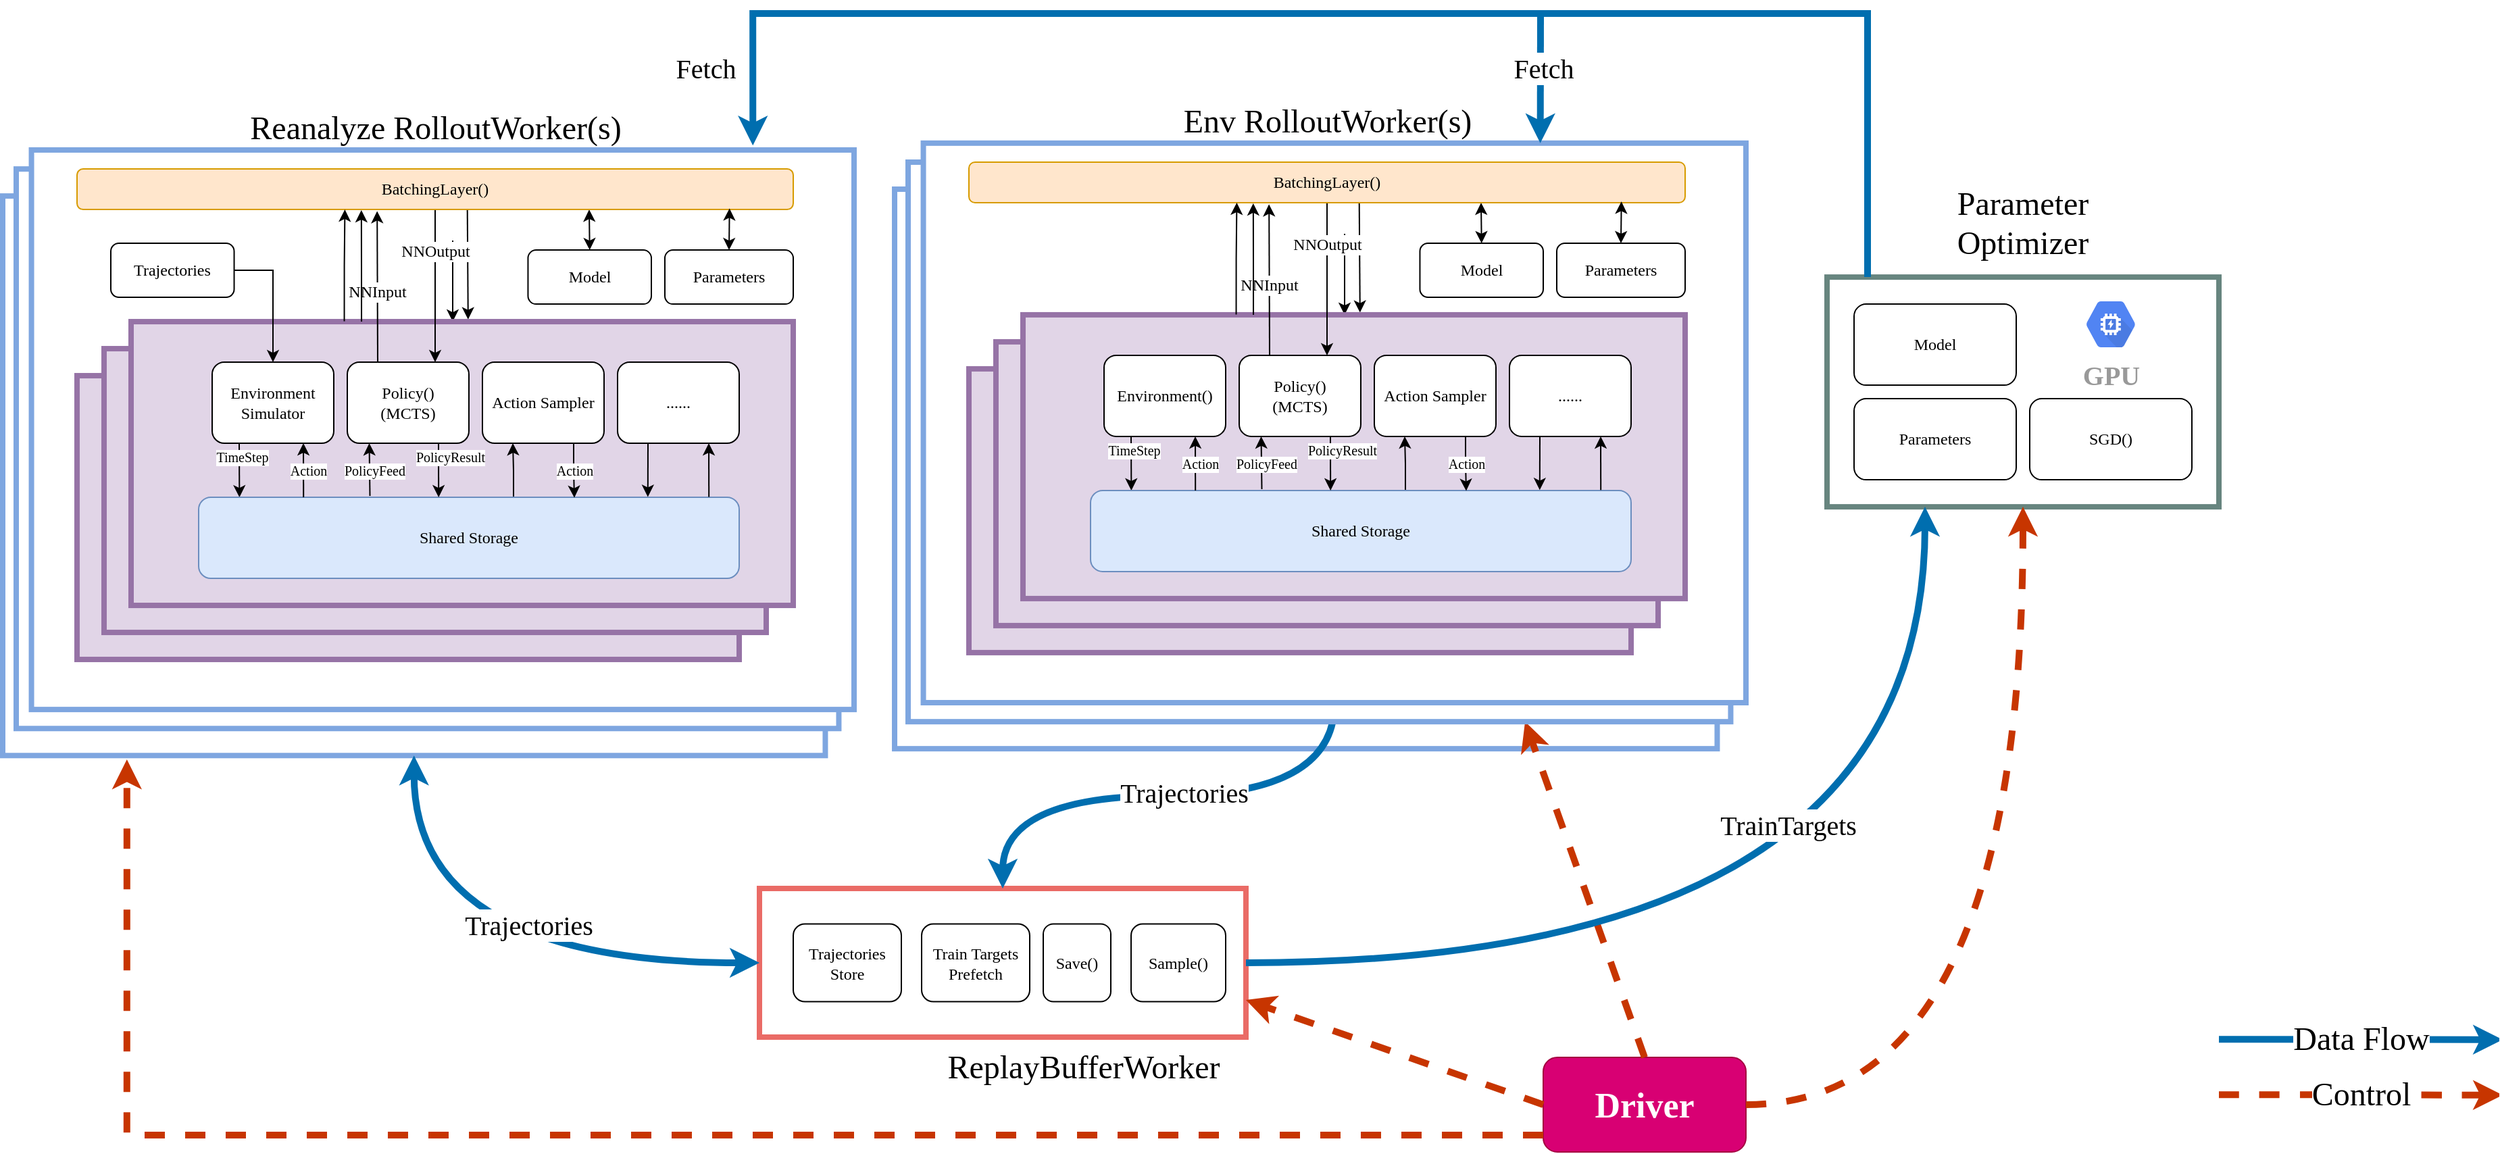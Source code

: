 <mxfile version="17.4.2" type="device"><diagram id="IMLlT7mCqmmycM2HA4Ij" name="Page-1"><mxGraphModel dx="2916" dy="1212" grid="1" gridSize="10" guides="1" tooltips="1" connect="1" arrows="1" fold="1" page="1" pageScale="1" pageWidth="850" pageHeight="1100" math="0" shadow="0"><root><mxCell id="0"/><mxCell id="1" parent="0"/><mxCell id="_v0Uva-Cif5ekn2BGyLQ-117" value="" style="rounded=0;whiteSpace=wrap;html=1;strokeWidth=4;strokeColor=#7EA6E0;fillColor=default;fontFamily=Montserrat;fontStyle=0;fontSource=https%3A%2F%2Ffonts.googleapis.com%2Fcss%3Ffamily%3DMontserrat;fontSize=12;" parent="1" vertex="1"><mxGeometry x="130" y="330" width="608.727" height="414.074" as="geometry"/></mxCell><mxCell id="_v0Uva-Cif5ekn2BGyLQ-65" value="" style="rounded=0;whiteSpace=wrap;html=1;fontFamily=Montserrat;fontSource=https%3A%2F%2Ffonts.googleapis.com%2Fcss%3Ffamily%3DMontserrat;fontSize=24;strokeColor=#67857F;strokeWidth=4;fillColor=default;gradientColor=none;" parent="1" vertex="1"><mxGeometry x="820" y="395.06" width="290" height="170" as="geometry"/></mxCell><mxCell id="--IZzUjLf1MoM76bz9Tw-45" value="" style="rounded=0;whiteSpace=wrap;html=1;strokeColor=#EA6B66;strokeWidth=4;fillColor=default;gradientColor=none;fontFamily=Montserrat;fontStyle=0;fontSource=https%3A%2F%2Ffonts.googleapis.com%2Fcss%3Ffamily%3DMontserrat;fontSize=12;" parent="1" vertex="1"><mxGeometry x="30" y="847.5" width="360" height="110" as="geometry"/></mxCell><mxCell id="--IZzUjLf1MoM76bz9Tw-14" value="" style="edgeStyle=orthogonalEdgeStyle;curved=1;rounded=0;orthogonalLoop=1;jettySize=auto;html=1;fontFamily=Montserrat;fontStyle=0;fontSource=https%3A%2F%2Ffonts.googleapis.com%2Fcss%3Ffamily%3DMontserrat;fontSize=12;strokeWidth=5;fillColor=#1ba1e2;strokeColor=#006EAF;" parent="1" source="--IZzUjLf1MoM76bz9Tw-1" target="--IZzUjLf1MoM76bz9Tw-45" edge="1"><mxGeometry relative="1" as="geometry"><mxPoint x="420" y="790.0" as="sourcePoint"/><mxPoint x="420" y="850" as="targetPoint"/><Array as="points"/></mxGeometry></mxCell><mxCell id="_v0Uva-Cif5ekn2BGyLQ-72" value="Trajectories" style="edgeLabel;html=1;align=center;verticalAlign=middle;resizable=0;points=[];fontSize=20;fontFamily=Montserrat;" parent="--IZzUjLf1MoM76bz9Tw-14" vertex="1" connectable="0"><mxGeometry x="-0.059" y="-3" relative="1" as="geometry"><mxPoint as="offset"/></mxGeometry></mxCell><mxCell id="--IZzUjLf1MoM76bz9Tw-16" value="Trajectories&lt;br&gt;Store" style="rounded=1;whiteSpace=wrap;html=1;fontFamily=Montserrat;fontStyle=0;fontSource=https%3A%2F%2Ffonts.googleapis.com%2Fcss%3Ffamily%3DMontserrat;fontSize=12;" parent="1" vertex="1"><mxGeometry x="55" y="873.75" width="80" height="57.5" as="geometry"/></mxCell><mxCell id="--IZzUjLf1MoM76bz9Tw-17" style="edgeStyle=orthogonalEdgeStyle;rounded=0;orthogonalLoop=1;jettySize=auto;html=1;exitX=0.5;exitY=1;exitDx=0;exitDy=0;fontFamily=Montserrat;fontStyle=0;fontSource=https%3A%2F%2Ffonts.googleapis.com%2Fcss%3Ffamily%3DMontserrat;fontSize=12;" parent="1" edge="1"><mxGeometry relative="1" as="geometry"><mxPoint x="265" y="802.5" as="sourcePoint"/><mxPoint x="265" y="802.5" as="targetPoint"/></mxGeometry></mxCell><mxCell id="--IZzUjLf1MoM76bz9Tw-18" value="Env RolloutWorker(s)" style="text;html=1;strokeColor=none;fillColor=none;align=center;verticalAlign=middle;whiteSpace=wrap;rounded=0;dashed=1;fontFamily=Montserrat;fontStyle=0;fontSource=https%3A%2F%2Ffonts.googleapis.com%2Fcss%3Ffamily%3DMontserrat;fontSize=24;" parent="1" vertex="1"><mxGeometry x="257.5" y="270" width="385" height="20" as="geometry"/></mxCell><mxCell id="--IZzUjLf1MoM76bz9Tw-52" value="ReplayBufferWorker" style="text;html=1;strokeColor=none;fillColor=none;align=center;verticalAlign=middle;whiteSpace=wrap;rounded=0;dashed=1;fontFamily=Montserrat;fontStyle=0;fontSource=https%3A%2F%2Ffonts.googleapis.com%2Fcss%3Ffamily%3DMontserrat;fontSize=24;" parent="1" vertex="1"><mxGeometry x="250" y="970" width="40" height="20" as="geometry"/></mxCell><mxCell id="_v0Uva-Cif5ekn2BGyLQ-47" value="&lt;font style=&quot;font-size: 26px&quot;&gt;Driver&lt;/font&gt;" style="rounded=1;whiteSpace=wrap;html=1;fontFamily=Montserrat;fontStyle=1;fontSource=https%3A%2F%2Ffonts.googleapis.com%2Fcss%3Ffamily%3DMontserrat;fontSize=20;fillColor=#d80073;strokeColor=#A50040;fontColor=#ffffff;" parent="1" vertex="1"><mxGeometry x="610" y="972.5" width="150" height="70" as="geometry"/></mxCell><mxCell id="_v0Uva-Cif5ekn2BGyLQ-49" value="Data Flow" style="edgeStyle=orthogonalEdgeStyle;curved=1;rounded=0;orthogonalLoop=1;jettySize=auto;html=1;fontFamily=Montserrat;fontStyle=0;fontSource=https%3A%2F%2Ffonts.googleapis.com%2Fcss%3Ffamily%3DMontserrat;fontSize=24;exitX=0.441;exitY=0.998;exitDx=0;exitDy=0;exitPerimeter=0;strokeWidth=5;fillColor=#1ba1e2;strokeColor=#006EAF;" parent="1" edge="1"><mxGeometry relative="1" as="geometry"><mxPoint x="1110.001" y="959.092" as="sourcePoint"/><mxPoint x="1320" y="959.42" as="targetPoint"/><Array as="points"><mxPoint x="1180" y="958.92"/><mxPoint x="1180" y="958.92"/></Array></mxGeometry></mxCell><mxCell id="_v0Uva-Cif5ekn2BGyLQ-50" value="Control" style="edgeStyle=orthogonalEdgeStyle;curved=1;rounded=0;orthogonalLoop=1;jettySize=auto;html=1;fontFamily=Montserrat;fontStyle=0;fontSource=https%3A%2F%2Ffonts.googleapis.com%2Fcss%3Ffamily%3DMontserrat;fontSize=24;exitX=0.441;exitY=0.998;exitDx=0;exitDy=0;exitPerimeter=0;strokeWidth=5;fillColor=#fa6800;strokeColor=#C73500;dashed=1;" parent="1" edge="1"><mxGeometry relative="1" as="geometry"><mxPoint x="1110.001" y="1000.092" as="sourcePoint"/><mxPoint x="1320" y="1000.42" as="targetPoint"/><Array as="points"><mxPoint x="1180" y="999.92"/><mxPoint x="1180" y="999.92"/></Array></mxGeometry></mxCell><mxCell id="_v0Uva-Cif5ekn2BGyLQ-52" value="" style="rounded=0;orthogonalLoop=1;jettySize=auto;html=1;fontFamily=Montserrat;fontStyle=0;fontSource=https%3A%2F%2Ffonts.googleapis.com%2Fcss%3Ffamily%3DMontserrat;fontSize=12;strokeWidth=5;fillColor=#fa6800;strokeColor=#C73500;dashed=1;entryX=0.75;entryY=1;entryDx=0;entryDy=0;exitX=0.5;exitY=0;exitDx=0;exitDy=0;" parent="1" source="_v0Uva-Cif5ekn2BGyLQ-47" target="--IZzUjLf1MoM76bz9Tw-20" edge="1"><mxGeometry relative="1" as="geometry"><mxPoint x="-170" y="520" as="sourcePoint"/><mxPoint x="50" y="400" as="targetPoint"/></mxGeometry></mxCell><mxCell id="_v0Uva-Cif5ekn2BGyLQ-53" value="" style="rounded=0;orthogonalLoop=1;jettySize=auto;html=1;fontFamily=Montserrat;fontStyle=0;fontSource=https%3A%2F%2Ffonts.googleapis.com%2Fcss%3Ffamily%3DMontserrat;fontSize=12;exitX=0;exitY=0.5;exitDx=0;exitDy=0;strokeWidth=5;fillColor=#fa6800;strokeColor=#C73500;dashed=1;entryX=1;entryY=0.75;entryDx=0;entryDy=0;" parent="1" source="_v0Uva-Cif5ekn2BGyLQ-47" target="--IZzUjLf1MoM76bz9Tw-45" edge="1"><mxGeometry relative="1" as="geometry"><mxPoint x="-59.999" y="740.172" as="sourcePoint"/><mxPoint x="-50" y="820" as="targetPoint"/></mxGeometry></mxCell><mxCell id="_v0Uva-Cif5ekn2BGyLQ-56" value="" style="edgeStyle=orthogonalEdgeStyle;curved=1;rounded=0;orthogonalLoop=1;jettySize=auto;html=1;fontFamily=Montserrat;fontStyle=0;fontSource=https%3A%2F%2Ffonts.googleapis.com%2Fcss%3Ffamily%3DMontserrat;fontSize=12;exitX=1;exitY=0.5;exitDx=0;exitDy=0;strokeWidth=5;fillColor=#1ba1e2;strokeColor=#006EAF;entryX=0.25;entryY=1;entryDx=0;entryDy=0;" parent="1" source="--IZzUjLf1MoM76bz9Tw-45" target="_v0Uva-Cif5ekn2BGyLQ-65" edge="1"><mxGeometry relative="1" as="geometry"><mxPoint x="280.583" y="721.656" as="sourcePoint"/><mxPoint x="280" y="857.5" as="targetPoint"/></mxGeometry></mxCell><mxCell id="_v0Uva-Cif5ekn2BGyLQ-73" value="TrainTargets" style="edgeLabel;html=1;align=center;verticalAlign=middle;resizable=0;points=[];fontSize=20;fontFamily=Montserrat;" parent="_v0Uva-Cif5ekn2BGyLQ-56" vertex="1" connectable="0"><mxGeometry x="0.414" y="44" relative="1" as="geometry"><mxPoint x="-58" y="-11" as="offset"/></mxGeometry></mxCell><mxCell id="_v0Uva-Cif5ekn2BGyLQ-61" value="SGD()" style="rounded=1;whiteSpace=wrap;html=1;fontFamily=Montserrat;fontStyle=0;fontSource=https%3A%2F%2Ffonts.googleapis.com%2Fcss%3Ffamily%3DMontserrat;fontSize=12;" parent="1" vertex="1"><mxGeometry x="970" y="485.06" width="120" height="60" as="geometry"/></mxCell><mxCell id="_v0Uva-Cif5ekn2BGyLQ-64" style="edgeStyle=none;rounded=0;orthogonalLoop=1;jettySize=auto;html=1;exitX=1;exitY=0.5;exitDx=0;exitDy=0;dashed=1;labelBackgroundColor=none;fontFamily=Montserrat;fontSource=https%3A%2F%2Ffonts.googleapis.com%2Fcss%3Ffamily%3DMontserrat;fontSize=20;strokeWidth=5;" parent="1" edge="1"><mxGeometry relative="1" as="geometry"><mxPoint x="930" y="390.06" as="sourcePoint"/><mxPoint x="930" y="390.06" as="targetPoint"/></mxGeometry></mxCell><mxCell id="_v0Uva-Cif5ekn2BGyLQ-66" value="Parameter Optimizer" style="text;html=1;strokeColor=none;fillColor=none;align=center;verticalAlign=middle;whiteSpace=wrap;rounded=0;dashed=1;fontFamily=Montserrat;fontStyle=0;fontSource=https%3A%2F%2Ffonts.googleapis.com%2Fcss%3Ffamily%3DMontserrat;fontSize=24;" parent="1" vertex="1"><mxGeometry x="945" y="345.06" width="40" height="20" as="geometry"/></mxCell><mxCell id="_v0Uva-Cif5ekn2BGyLQ-67" value="Parameters" style="rounded=1;whiteSpace=wrap;html=1;fontFamily=Montserrat;fontStyle=0;fontSource=https%3A%2F%2Ffonts.googleapis.com%2Fcss%3Ffamily%3DMontserrat;fontSize=12;" parent="1" vertex="1"><mxGeometry x="840" y="485.06" width="120" height="60" as="geometry"/></mxCell><mxCell id="_v0Uva-Cif5ekn2BGyLQ-68" value="Model" style="rounded=1;whiteSpace=wrap;html=1;fontFamily=Montserrat;fontStyle=0;fontSource=https%3A%2F%2Ffonts.googleapis.com%2Fcss%3Ffamily%3DMontserrat;fontSize=12;" parent="1" vertex="1"><mxGeometry x="840" y="415.06" width="120" height="60" as="geometry"/></mxCell><mxCell id="_v0Uva-Cif5ekn2BGyLQ-71" value="" style="rounded=0;orthogonalLoop=1;jettySize=auto;html=1;fontFamily=Montserrat;fontStyle=0;fontSource=https%3A%2F%2Ffonts.googleapis.com%2Fcss%3Ffamily%3DMontserrat;fontSize=12;exitX=1;exitY=0.5;exitDx=0;exitDy=0;strokeWidth=5;fillColor=#fa6800;strokeColor=#C73500;dashed=1;entryX=0.5;entryY=1;entryDx=0;entryDy=0;edgeStyle=orthogonalEdgeStyle;curved=1;" parent="1" source="_v0Uva-Cif5ekn2BGyLQ-47" target="_v0Uva-Cif5ekn2BGyLQ-65" edge="1"><mxGeometry relative="1" as="geometry"><mxPoint x="1010.001" y="1021.172" as="sourcePoint"/><mxPoint x="1170" y="1021" as="targetPoint"/></mxGeometry></mxCell><mxCell id="_v0Uva-Cif5ekn2BGyLQ-76" value="&lt;font style=&quot;font-size: 20px&quot;&gt;GPU&lt;/font&gt;" style="sketch=0;html=1;fillColor=#5184F3;strokeColor=none;verticalAlign=top;labelPosition=center;verticalLabelPosition=bottom;align=center;spacingTop=-6;fontSize=11;fontStyle=1;fontColor=#999999;shape=mxgraph.gcp2.hexIcon;prIcon=gpu;fontFamily=Montserrat;fontSource=https%3A%2F%2Ffonts.googleapis.com%2Fcss%3Ffamily%3DMontserrat;" parent="1" vertex="1"><mxGeometry x="1002.5" y="405.06" width="55" height="50" as="geometry"/></mxCell><mxCell id="_v0Uva-Cif5ekn2BGyLQ-80" value="Save()" style="rounded=1;whiteSpace=wrap;html=1;fontFamily=Montserrat;fontStyle=0;fontSource=https%3A%2F%2Ffonts.googleapis.com%2Fcss%3Ffamily%3DMontserrat;fontSize=12;" parent="1" vertex="1"><mxGeometry x="240" y="873.75" width="50" height="57.5" as="geometry"/></mxCell><mxCell id="_v0Uva-Cif5ekn2BGyLQ-81" value="Sample()" style="rounded=1;whiteSpace=wrap;html=1;fontFamily=Montserrat;fontStyle=0;fontSource=https%3A%2F%2Ffonts.googleapis.com%2Fcss%3Ffamily%3DMontserrat;fontSize=12;" parent="1" vertex="1"><mxGeometry x="305" y="873.75" width="70" height="57.5" as="geometry"/></mxCell><mxCell id="--IZzUjLf1MoM76bz9Tw-20" value="" style="rounded=0;whiteSpace=wrap;html=1;strokeWidth=4;strokeColor=#7EA6E0;fillColor=default;fontFamily=Montserrat;fontStyle=0;fontSource=https%3A%2F%2Ffonts.googleapis.com%2Fcss%3Ffamily%3DMontserrat;fontSize=12;" parent="1" vertex="1"><mxGeometry x="140" y="310" width="608.727" height="414.074" as="geometry"/></mxCell><mxCell id="--IZzUjLf1MoM76bz9Tw-1" value="" style="rounded=0;whiteSpace=wrap;html=1;strokeWidth=4;strokeColor=#7EA6E0;fillColor=default;fontFamily=Montserrat;fontStyle=0;fontSource=https%3A%2F%2Ffonts.googleapis.com%2Fcss%3Ffamily%3DMontserrat;fontSize=12;" parent="1" vertex="1"><mxGeometry x="151.273" y="295.926" width="608.727" height="414.074" as="geometry"/></mxCell><mxCell id="_v0Uva-Cif5ekn2BGyLQ-39" style="rounded=0;orthogonalLoop=1;jettySize=auto;html=1;exitX=0.545;exitY=1.016;exitDx=0;exitDy=0;fontFamily=Montserrat;fontStyle=0;fontSource=https%3A%2F%2Ffonts.googleapis.com%2Fcss%3Ffamily%3DMontserrat;fontSize=12;exitPerimeter=0;entryX=0.509;entryY=-0.008;entryDx=0;entryDy=0;entryPerimeter=0;" parent="1" source="_v0Uva-Cif5ekn2BGyLQ-21" target="_v0Uva-Cif5ekn2BGyLQ-22" edge="1"><mxGeometry x="325" y="612.96" as="geometry"><mxPoint x="470" y="472.96" as="targetPoint"/><mxPoint x="470" y="382.96" as="sourcePoint"/></mxGeometry></mxCell><mxCell id="_v0Uva-Cif5ekn2BGyLQ-37" style="rounded=0;orthogonalLoop=1;jettySize=auto;html=1;fontFamily=Montserrat;fontStyle=0;fontSource=https%3A%2F%2Ffonts.googleapis.com%2Fcss%3Ffamily%3DMontserrat;fontSize=12;" parent="1" edge="1"><mxGeometry x="325" y="612.96" as="geometry"><mxPoint x="463" y="422.96" as="targetPoint"/><mxPoint x="463" y="362.96" as="sourcePoint"/></mxGeometry></mxCell><mxCell id="_v0Uva-Cif5ekn2BGyLQ-26" value="" style="rounded=0;whiteSpace=wrap;html=1;fontFamily=Montserrat;fontSource=https%3A%2F%2Ffonts.googleapis.com%2Fcss%3Ffamily%3DMontserrat;fontSize=24;strokeColor=#9673a6;strokeWidth=4;fillColor=#e1d5e7;" parent="1" vertex="1"><mxGeometry x="185" y="462.96" width="490" height="210" as="geometry"/></mxCell><mxCell id="_v0Uva-Cif5ekn2BGyLQ-27" value="" style="rounded=0;whiteSpace=wrap;html=1;fontFamily=Montserrat;fontSource=https%3A%2F%2Ffonts.googleapis.com%2Fcss%3Ffamily%3DMontserrat;fontSize=24;strokeColor=#9673a6;strokeWidth=4;fillColor=#e1d5e7;" parent="1" vertex="1"><mxGeometry x="205" y="442.96" width="490" height="210" as="geometry"/></mxCell><mxCell id="_v0Uva-Cif5ekn2BGyLQ-22" value="" style="rounded=0;whiteSpace=wrap;html=1;fontFamily=Montserrat;fontSource=https%3A%2F%2Ffonts.googleapis.com%2Fcss%3Ffamily%3DMontserrat;fontSize=24;strokeColor=#9673a6;strokeWidth=4;fillColor=#e1d5e7;" parent="1" vertex="1"><mxGeometry x="225" y="422.96" width="490" height="210" as="geometry"/></mxCell><mxCell id="--IZzUjLf1MoM76bz9Tw-2" style="edgeStyle=orthogonalEdgeStyle;rounded=0;orthogonalLoop=1;jettySize=auto;html=1;entryX=0.138;entryY=0;entryDx=0;entryDy=0;exitX=0.5;exitY=1;exitDx=0;exitDy=0;curved=1;fontFamily=Montserrat;fontStyle=0;fontSource=https%3A%2F%2Ffonts.googleapis.com%2Fcss%3Ffamily%3DMontserrat;fontSize=12;entryPerimeter=0;" parent="1" edge="1"><mxGeometry x="325" y="612.96" as="geometry"><mxPoint x="305" y="512.96" as="sourcePoint"/><mxPoint x="305.2" y="552.96" as="targetPoint"/><Array as="points"><mxPoint x="305" y="522.96"/><mxPoint x="305" y="522.96"/></Array></mxGeometry></mxCell><mxCell id="--IZzUjLf1MoM76bz9Tw-3" value="TimeStep" style="edgeLabel;html=1;align=center;verticalAlign=middle;resizable=0;points=[];fontFamily=Montserrat;fontStyle=0;fontSource=https%3A%2F%2Ffonts.googleapis.com%2Fcss%3Ffamily%3DMontserrat;fontSize=10;" parent="--IZzUjLf1MoM76bz9Tw-2" vertex="1" connectable="0"><mxGeometry x="0.047" y="2" relative="1" as="geometry"><mxPoint y="-11" as="offset"/></mxGeometry></mxCell><mxCell id="--IZzUjLf1MoM76bz9Tw-7" style="edgeStyle=orthogonalEdgeStyle;curved=1;rounded=0;orthogonalLoop=1;jettySize=auto;html=1;entryX=0.25;entryY=1;entryDx=0;entryDy=0;fontFamily=Montserrat;fontStyle=0;fontSource=https%3A%2F%2Ffonts.googleapis.com%2Fcss%3Ffamily%3DMontserrat;fontSize=12;" parent="1" edge="1"><mxGeometry x="325" y="612.96" as="geometry"><mxPoint x="401.75" y="551.96" as="sourcePoint"/><mxPoint x="401.25" y="512.96" as="targetPoint"/><Array as="points"/></mxGeometry></mxCell><mxCell id="--IZzUjLf1MoM76bz9Tw-8" value="PolicyFeed" style="edgeLabel;html=1;align=center;verticalAlign=middle;resizable=0;points=[];fontFamily=Montserrat;fontStyle=0;fontSource=https%3A%2F%2Ffonts.googleapis.com%2Fcss%3Ffamily%3DMontserrat;fontSize=10;" parent="--IZzUjLf1MoM76bz9Tw-7" vertex="1" connectable="0"><mxGeometry x="-0.035" y="1" relative="1" as="geometry"><mxPoint x="4" as="offset"/></mxGeometry></mxCell><mxCell id="_v0Uva-Cif5ekn2BGyLQ-3" value="Environment()" style="rounded=1;whiteSpace=wrap;html=1;fontFamily=Montserrat;fontStyle=0;fontSource=https%3A%2F%2Ffonts.googleapis.com%2Fcss%3Ffamily%3DMontserrat;fontSize=12;" parent="1" vertex="1"><mxGeometry x="285" y="452.96" width="90" height="60" as="geometry"/></mxCell><mxCell id="_v0Uva-Cif5ekn2BGyLQ-4" value="Policy()&lt;br&gt;(MCTS)" style="rounded=1;whiteSpace=wrap;html=1;fontFamily=Montserrat;fontStyle=0;fontSource=https%3A%2F%2Ffonts.googleapis.com%2Fcss%3Ffamily%3DMontserrat;fontSize=12;" parent="1" vertex="1"><mxGeometry x="385" y="452.96" width="90" height="60" as="geometry"/></mxCell><mxCell id="_v0Uva-Cif5ekn2BGyLQ-6" value="Action Sampler" style="rounded=1;whiteSpace=wrap;html=1;fontFamily=Montserrat;fontStyle=0;fontSource=https%3A%2F%2Ffonts.googleapis.com%2Fcss%3Ffamily%3DMontserrat;fontSize=12;" parent="1" vertex="1"><mxGeometry x="485" y="452.96" width="90" height="60" as="geometry"/></mxCell><mxCell id="_v0Uva-Cif5ekn2BGyLQ-10" style="edgeStyle=orthogonalEdgeStyle;rounded=0;orthogonalLoop=1;jettySize=auto;html=1;exitX=0.5;exitY=0;exitDx=0;exitDy=0;entryX=0.25;entryY=1;entryDx=0;entryDy=0;fontSize=10;" parent="1" source="_v0Uva-Cif5ekn2BGyLQ-7" target="_v0Uva-Cif5ekn2BGyLQ-6" edge="1"><mxGeometry x="325" y="612.96" as="geometry"><Array as="points"><mxPoint x="508" y="552.96"/><mxPoint x="508" y="532.96"/></Array></mxGeometry></mxCell><mxCell id="_v0Uva-Cif5ekn2BGyLQ-7" value="Shared Storage" style="rounded=1;whiteSpace=wrap;html=1;fontFamily=Montserrat;fontStyle=0;fontSource=https%3A%2F%2Ffonts.googleapis.com%2Fcss%3Ffamily%3DMontserrat;fontSize=12;fillColor=#dae8fc;strokeColor=#6c8ebf;" parent="1" vertex="1"><mxGeometry x="275" y="552.96" width="400" height="60" as="geometry"/></mxCell><mxCell id="--IZzUjLf1MoM76bz9Tw-5" style="edgeStyle=orthogonalEdgeStyle;curved=1;rounded=0;orthogonalLoop=1;jettySize=auto;html=1;exitX=0.194;exitY=0;exitDx=0;exitDy=0;entryX=0.75;entryY=1;entryDx=0;entryDy=0;fontFamily=Montserrat;fontStyle=0;fontSource=https%3A%2F%2Ffonts.googleapis.com%2Fcss%3Ffamily%3DMontserrat;fontSize=12;exitPerimeter=0;" parent="1" source="_v0Uva-Cif5ekn2BGyLQ-7" target="_v0Uva-Cif5ekn2BGyLQ-3" edge="1"><mxGeometry x="325" y="612.96" as="geometry"><mxPoint x="155" y="582.67" as="sourcePoint"/><mxPoint x="275" y="582.67" as="targetPoint"/></mxGeometry></mxCell><mxCell id="--IZzUjLf1MoM76bz9Tw-6" value="Action" style="edgeLabel;html=1;align=center;verticalAlign=middle;resizable=0;points=[];fontFamily=Montserrat;fontStyle=0;fontSource=https%3A%2F%2Ffonts.googleapis.com%2Fcss%3Ffamily%3DMontserrat;fontSize=10;" parent="--IZzUjLf1MoM76bz9Tw-5" vertex="1" connectable="0"><mxGeometry y="-1" relative="1" as="geometry"><mxPoint x="2" as="offset"/></mxGeometry></mxCell><mxCell id="--IZzUjLf1MoM76bz9Tw-11" style="edgeStyle=orthogonalEdgeStyle;curved=1;rounded=0;orthogonalLoop=1;jettySize=auto;html=1;exitX=0.75;exitY=1;exitDx=0;exitDy=0;entryX=0.444;entryY=0;entryDx=0;entryDy=0;fontFamily=Montserrat;fontStyle=0;fontSource=https%3A%2F%2Ffonts.googleapis.com%2Fcss%3Ffamily%3DMontserrat;fontSize=12;entryPerimeter=0;" parent="1" source="_v0Uva-Cif5ekn2BGyLQ-4" target="_v0Uva-Cif5ekn2BGyLQ-7" edge="1"><mxGeometry x="325" y="612.96" as="geometry"><mxPoint x="475" y="892.96" as="sourcePoint"/><mxPoint x="365" y="892.96" as="targetPoint"/></mxGeometry></mxCell><mxCell id="--IZzUjLf1MoM76bz9Tw-12" value="PolicyResult" style="edgeLabel;html=1;align=center;verticalAlign=middle;resizable=0;points=[];fontFamily=Montserrat;fontStyle=0;fontSource=https%3A%2F%2Ffonts.googleapis.com%2Fcss%3Ffamily%3DMontserrat;fontSize=10;" parent="--IZzUjLf1MoM76bz9Tw-11" vertex="1" connectable="0"><mxGeometry x="0.055" y="-1" relative="1" as="geometry"><mxPoint x="9" y="-11" as="offset"/></mxGeometry></mxCell><mxCell id="_v0Uva-Cif5ekn2BGyLQ-12" value="Action" style="edgeStyle=orthogonalEdgeStyle;rounded=0;orthogonalLoop=1;jettySize=auto;html=1;exitX=0.75;exitY=1;exitDx=0;exitDy=0;entryX=0.695;entryY=0.005;entryDx=0;entryDy=0;entryPerimeter=0;fontFamily=Montserrat;fontSource=https%3A%2F%2Ffonts.googleapis.com%2Fcss%3Ffamily%3DMontserrat;fontSize=10;" parent="1" source="_v0Uva-Cif5ekn2BGyLQ-6" target="_v0Uva-Cif5ekn2BGyLQ-7" edge="1"><mxGeometry x="325" y="612.96" as="geometry"/></mxCell><mxCell id="_v0Uva-Cif5ekn2BGyLQ-24" style="edgeStyle=orthogonalEdgeStyle;rounded=0;orthogonalLoop=1;jettySize=auto;html=1;exitX=0.25;exitY=1;exitDx=0;exitDy=0;entryX=0.831;entryY=-0.005;entryDx=0;entryDy=0;entryPerimeter=0;labelBackgroundColor=none;fontFamily=Montserrat;fontSource=https%3A%2F%2Ffonts.googleapis.com%2Fcss%3Ffamily%3DMontserrat;fontSize=10;" parent="1" source="_v0Uva-Cif5ekn2BGyLQ-9" target="_v0Uva-Cif5ekn2BGyLQ-7" edge="1"><mxGeometry x="325" y="612.96" as="geometry"/></mxCell><mxCell id="_v0Uva-Cif5ekn2BGyLQ-25" style="edgeStyle=orthogonalEdgeStyle;rounded=0;orthogonalLoop=1;jettySize=auto;html=1;exitX=0.944;exitY=-0.005;exitDx=0;exitDy=0;entryX=0.75;entryY=1;entryDx=0;entryDy=0;labelBackgroundColor=none;fontFamily=Montserrat;fontSource=https%3A%2F%2Ffonts.googleapis.com%2Fcss%3Ffamily%3DMontserrat;fontSize=10;exitPerimeter=0;" parent="1" source="_v0Uva-Cif5ekn2BGyLQ-7" target="_v0Uva-Cif5ekn2BGyLQ-9" edge="1"><mxGeometry x="325" y="612.96" as="geometry"/></mxCell><mxCell id="_v0Uva-Cif5ekn2BGyLQ-9" value="......" style="rounded=1;whiteSpace=wrap;html=1;fontFamily=Montserrat;fontStyle=0;fontSource=https%3A%2F%2Ffonts.googleapis.com%2Fcss%3Ffamily%3DMontserrat;fontSize=12;" parent="1" vertex="1"><mxGeometry x="585" y="452.96" width="90" height="60" as="geometry"/></mxCell><mxCell id="_v0Uva-Cif5ekn2BGyLQ-17" value="" style="edgeStyle=orthogonalEdgeStyle;rounded=0;orthogonalLoop=1;jettySize=auto;html=1;exitX=0.25;exitY=0;exitDx=0;exitDy=0;entryX=0.419;entryY=1.039;entryDx=0;entryDy=0;curved=1;fontFamily=Montserrat;fontStyle=0;fontSource=https%3A%2F%2Ffonts.googleapis.com%2Fcss%3Ffamily%3DMontserrat;fontSize=12;entryPerimeter=0;" parent="1" source="_v0Uva-Cif5ekn2BGyLQ-4" target="_v0Uva-Cif5ekn2BGyLQ-21" edge="1"><mxGeometry x="325" y="612.96" as="geometry"><mxPoint x="437.5" y="342.96" as="sourcePoint"/></mxGeometry></mxCell><mxCell id="_v0Uva-Cif5ekn2BGyLQ-18" value="NNInput" style="edgeLabel;html=1;align=center;verticalAlign=middle;resizable=0;points=[];fontFamily=Montserrat;fontStyle=0;fontSource=https%3A%2F%2Ffonts.googleapis.com%2Fcss%3Ffamily%3DMontserrat;fontSize=12;" parent="_v0Uva-Cif5ekn2BGyLQ-17" vertex="1" connectable="0"><mxGeometry x="-0.008" y="1" relative="1" as="geometry"><mxPoint y="3" as="offset"/></mxGeometry></mxCell><mxCell id="_v0Uva-Cif5ekn2BGyLQ-19" style="rounded=0;orthogonalLoop=1;jettySize=auto;html=1;exitX=0.5;exitY=1;exitDx=0;exitDy=0;fontFamily=Montserrat;fontStyle=0;fontSource=https%3A%2F%2Ffonts.googleapis.com%2Fcss%3Ffamily%3DMontserrat;fontSize=12;" parent="1" source="_v0Uva-Cif5ekn2BGyLQ-21" edge="1"><mxGeometry x="325" y="612.96" as="geometry"><mxPoint x="450" y="452.96" as="targetPoint"/></mxGeometry></mxCell><mxCell id="_v0Uva-Cif5ekn2BGyLQ-20" value="NNOutput" style="edgeLabel;html=1;align=center;verticalAlign=middle;resizable=0;points=[];fontFamily=Montserrat;fontStyle=0;fontSource=https%3A%2F%2Ffonts.googleapis.com%2Fcss%3Ffamily%3DMontserrat;fontSize=12;labelBackgroundColor=default;" parent="_v0Uva-Cif5ekn2BGyLQ-19" vertex="1" connectable="0"><mxGeometry x="-0.059" y="-3" relative="1" as="geometry"><mxPoint x="3" y="-22" as="offset"/></mxGeometry></mxCell><mxCell id="_v0Uva-Cif5ekn2BGyLQ-34" style="rounded=0;orthogonalLoop=1;jettySize=auto;html=1;exitX=0.348;exitY=0;exitDx=0;exitDy=0;labelBackgroundColor=none;fontFamily=Montserrat;fontSource=https%3A%2F%2Ffonts.googleapis.com%2Fcss%3Ffamily%3DMontserrat;fontSize=10;edgeStyle=orthogonalEdgeStyle;entryX=0.397;entryY=1.016;entryDx=0;entryDy=0;entryPerimeter=0;exitPerimeter=0;" parent="1" source="_v0Uva-Cif5ekn2BGyLQ-22" target="_v0Uva-Cif5ekn2BGyLQ-21" edge="1"><mxGeometry x="325" y="612.96" as="geometry"><mxPoint x="225" y="382.96" as="targetPoint"/></mxGeometry></mxCell><mxCell id="SKSDeAY3HjnycMJD_4Zw-7" style="edgeStyle=orthogonalEdgeStyle;orthogonalLoop=1;jettySize=auto;html=1;entryX=0.5;entryY=0;entryDx=0;entryDy=0;startArrow=classic;startFill=1;curved=1;" parent="1" target="SKSDeAY3HjnycMJD_4Zw-4" edge="1"><mxGeometry relative="1" as="geometry"><mxPoint x="564" y="340" as="sourcePoint"/><Array as="points"><mxPoint x="564" y="340"/></Array></mxGeometry></mxCell><mxCell id="_v0Uva-Cif5ekn2BGyLQ-21" value="BatchingLayer()" style="rounded=1;whiteSpace=wrap;html=1;fontFamily=Montserrat;fontStyle=0;fontSource=https%3A%2F%2Ffonts.googleapis.com%2Fcss%3Ffamily%3DMontserrat;fontSize=12;fillColor=#ffe6cc;strokeColor=#d79b00;" parent="1" vertex="1"><mxGeometry x="185" y="310" width="530" height="30" as="geometry"/></mxCell><mxCell id="_v0Uva-Cif5ekn2BGyLQ-36" style="rounded=0;orthogonalLoop=1;jettySize=auto;html=1;exitX=0.322;exitY=-0.001;exitDx=0;exitDy=0;labelBackgroundColor=none;fontFamily=Montserrat;fontSource=https%3A%2F%2Ffonts.googleapis.com%2Fcss%3Ffamily%3DMontserrat;fontSize=10;edgeStyle=orthogonalEdgeStyle;exitPerimeter=0;entryX=0.374;entryY=1;entryDx=0;entryDy=0;entryPerimeter=0;" parent="1" source="_v0Uva-Cif5ekn2BGyLQ-22" target="_v0Uva-Cif5ekn2BGyLQ-21" edge="1"><mxGeometry x="325" y="612.96" as="geometry"><mxPoint x="405.52" y="432.96" as="sourcePoint"/><mxPoint x="383" y="362.96" as="targetPoint"/></mxGeometry></mxCell><mxCell id="SKSDeAY3HjnycMJD_4Zw-9" style="edgeStyle=orthogonalEdgeStyle;curved=1;orthogonalLoop=1;jettySize=auto;html=1;exitX=0.5;exitY=0;exitDx=0;exitDy=0;entryX=0.911;entryY=0.972;entryDx=0;entryDy=0;entryPerimeter=0;startArrow=classic;startFill=1;" parent="1" source="--IZzUjLf1MoM76bz9Tw-42" target="_v0Uva-Cif5ekn2BGyLQ-21" edge="1"><mxGeometry relative="1" as="geometry"/></mxCell><mxCell id="--IZzUjLf1MoM76bz9Tw-42" value="Parameters" style="rounded=1;whiteSpace=wrap;html=1;fontFamily=Montserrat;fontStyle=0;fontSource=https%3A%2F%2Ffonts.googleapis.com%2Fcss%3Ffamily%3DMontserrat;fontSize=12;" parent="1" vertex="1"><mxGeometry x="620" y="370" width="95" height="40" as="geometry"/></mxCell><mxCell id="SKSDeAY3HjnycMJD_4Zw-2" value="" style="rounded=0;orthogonalLoop=1;jettySize=auto;html=1;fontFamily=Montserrat;fontStyle=0;fontSource=https%3A%2F%2Ffonts.googleapis.com%2Fcss%3Ffamily%3DMontserrat;fontSize=12;strokeWidth=5;fillColor=#1ba1e2;strokeColor=#006EAF;entryX=0.75;entryY=0;entryDx=0;entryDy=0;" parent="1" target="--IZzUjLf1MoM76bz9Tw-1" edge="1"><mxGeometry relative="1" as="geometry"><mxPoint x="608" y="200" as="sourcePoint"/><mxPoint x="820" y="350" as="targetPoint"/></mxGeometry></mxCell><mxCell id="SKSDeAY3HjnycMJD_4Zw-3" value="Fetch" style="edgeLabel;html=1;align=center;verticalAlign=middle;resizable=0;points=[];fontSize=20;fontFamily=Montserrat;" parent="SKSDeAY3HjnycMJD_4Zw-2" vertex="1" connectable="0"><mxGeometry x="0.414" y="44" relative="1" as="geometry"><mxPoint x="-42" y="-28" as="offset"/></mxGeometry></mxCell><mxCell id="SKSDeAY3HjnycMJD_4Zw-4" value="Model" style="rounded=1;whiteSpace=wrap;html=1;fontFamily=Montserrat;fontStyle=0;fontSource=https%3A%2F%2Ffonts.googleapis.com%2Fcss%3Ffamily%3DMontserrat;fontSize=12;" parent="1" vertex="1"><mxGeometry x="518.73" y="370" width="91.27" height="40" as="geometry"/></mxCell><mxCell id="tMY6kiyJRugZkOUzqC1x-38" value="" style="rounded=0;whiteSpace=wrap;html=1;strokeWidth=4;strokeColor=#7EA6E0;fillColor=default;fontFamily=Montserrat;fontStyle=0;fontSource=https%3A%2F%2Ffonts.googleapis.com%2Fcss%3Ffamily%3DMontserrat;fontSize=12;" vertex="1" parent="1"><mxGeometry x="-530" y="335.06" width="608.727" height="414.074" as="geometry"/></mxCell><mxCell id="tMY6kiyJRugZkOUzqC1x-40" value="Reanalyze RolloutWorker(s)" style="text;html=1;strokeColor=none;fillColor=none;align=center;verticalAlign=middle;whiteSpace=wrap;rounded=0;dashed=1;fontFamily=Montserrat;fontStyle=0;fontSource=https%3A%2F%2Ffonts.googleapis.com%2Fcss%3Ffamily%3DMontserrat;fontSize=24;" vertex="1" parent="1"><mxGeometry x="-402.5" y="275.06" width="385" height="20" as="geometry"/></mxCell><mxCell id="tMY6kiyJRugZkOUzqC1x-41" value="" style="rounded=0;whiteSpace=wrap;html=1;strokeWidth=4;strokeColor=#7EA6E0;fillColor=default;fontFamily=Montserrat;fontStyle=0;fontSource=https%3A%2F%2Ffonts.googleapis.com%2Fcss%3Ffamily%3DMontserrat;fontSize=12;" vertex="1" parent="1"><mxGeometry x="-520" y="315.06" width="608.727" height="414.074" as="geometry"/></mxCell><mxCell id="tMY6kiyJRugZkOUzqC1x-42" value="" style="rounded=0;whiteSpace=wrap;html=1;strokeWidth=4;strokeColor=#7EA6E0;fillColor=default;fontFamily=Montserrat;fontStyle=0;fontSource=https%3A%2F%2Ffonts.googleapis.com%2Fcss%3Ffamily%3DMontserrat;fontSize=12;" vertex="1" parent="1"><mxGeometry x="-508.727" y="300.986" width="608.727" height="414.074" as="geometry"/></mxCell><mxCell id="tMY6kiyJRugZkOUzqC1x-43" style="rounded=0;orthogonalLoop=1;jettySize=auto;html=1;exitX=0.545;exitY=1.016;exitDx=0;exitDy=0;fontFamily=Montserrat;fontStyle=0;fontSource=https%3A%2F%2Ffonts.googleapis.com%2Fcss%3Ffamily%3DMontserrat;fontSize=12;exitPerimeter=0;entryX=0.509;entryY=-0.008;entryDx=0;entryDy=0;entryPerimeter=0;" edge="1" parent="1" source="tMY6kiyJRugZkOUzqC1x-71" target="tMY6kiyJRugZkOUzqC1x-47"><mxGeometry x="-335" y="618.02" as="geometry"><mxPoint x="-190" y="478.02" as="targetPoint"/><mxPoint x="-190" y="388.02" as="sourcePoint"/></mxGeometry></mxCell><mxCell id="tMY6kiyJRugZkOUzqC1x-44" style="rounded=0;orthogonalLoop=1;jettySize=auto;html=1;fontFamily=Montserrat;fontStyle=0;fontSource=https%3A%2F%2Ffonts.googleapis.com%2Fcss%3Ffamily%3DMontserrat;fontSize=12;" edge="1" parent="1"><mxGeometry x="-335" y="618.02" as="geometry"><mxPoint x="-197" y="428.02" as="targetPoint"/><mxPoint x="-197" y="368.02" as="sourcePoint"/></mxGeometry></mxCell><mxCell id="tMY6kiyJRugZkOUzqC1x-45" value="" style="rounded=0;whiteSpace=wrap;html=1;fontFamily=Montserrat;fontSource=https%3A%2F%2Ffonts.googleapis.com%2Fcss%3Ffamily%3DMontserrat;fontSize=24;strokeColor=#9673a6;strokeWidth=4;fillColor=#e1d5e7;" vertex="1" parent="1"><mxGeometry x="-475" y="468.02" width="490" height="210" as="geometry"/></mxCell><mxCell id="tMY6kiyJRugZkOUzqC1x-46" value="" style="rounded=0;whiteSpace=wrap;html=1;fontFamily=Montserrat;fontSource=https%3A%2F%2Ffonts.googleapis.com%2Fcss%3Ffamily%3DMontserrat;fontSize=24;strokeColor=#9673a6;strokeWidth=4;fillColor=#e1d5e7;" vertex="1" parent="1"><mxGeometry x="-455" y="448.02" width="490" height="210" as="geometry"/></mxCell><mxCell id="tMY6kiyJRugZkOUzqC1x-47" value="" style="rounded=0;whiteSpace=wrap;html=1;fontFamily=Montserrat;fontSource=https%3A%2F%2Ffonts.googleapis.com%2Fcss%3Ffamily%3DMontserrat;fontSize=24;strokeColor=#9673a6;strokeWidth=4;fillColor=#e1d5e7;" vertex="1" parent="1"><mxGeometry x="-435" y="428.02" width="490" height="210" as="geometry"/></mxCell><mxCell id="tMY6kiyJRugZkOUzqC1x-48" style="edgeStyle=orthogonalEdgeStyle;rounded=0;orthogonalLoop=1;jettySize=auto;html=1;entryX=0.138;entryY=0;entryDx=0;entryDy=0;exitX=0.5;exitY=1;exitDx=0;exitDy=0;curved=1;fontFamily=Montserrat;fontStyle=0;fontSource=https%3A%2F%2Ffonts.googleapis.com%2Fcss%3Ffamily%3DMontserrat;fontSize=12;entryPerimeter=0;" edge="1" parent="1"><mxGeometry x="-335" y="618.02" as="geometry"><mxPoint x="-355" y="518.02" as="sourcePoint"/><mxPoint x="-354.8" y="558.02" as="targetPoint"/><Array as="points"><mxPoint x="-355" y="528.02"/><mxPoint x="-355" y="528.02"/></Array></mxGeometry></mxCell><mxCell id="tMY6kiyJRugZkOUzqC1x-49" value="TimeStep" style="edgeLabel;html=1;align=center;verticalAlign=middle;resizable=0;points=[];fontFamily=Montserrat;fontStyle=0;fontSource=https%3A%2F%2Ffonts.googleapis.com%2Fcss%3Ffamily%3DMontserrat;fontSize=10;" vertex="1" connectable="0" parent="tMY6kiyJRugZkOUzqC1x-48"><mxGeometry x="0.047" y="2" relative="1" as="geometry"><mxPoint y="-11" as="offset"/></mxGeometry></mxCell><mxCell id="tMY6kiyJRugZkOUzqC1x-50" style="edgeStyle=orthogonalEdgeStyle;curved=1;rounded=0;orthogonalLoop=1;jettySize=auto;html=1;entryX=0.25;entryY=1;entryDx=0;entryDy=0;fontFamily=Montserrat;fontStyle=0;fontSource=https%3A%2F%2Ffonts.googleapis.com%2Fcss%3Ffamily%3DMontserrat;fontSize=12;" edge="1" parent="1"><mxGeometry x="-335" y="618.02" as="geometry"><mxPoint x="-258.25" y="557.02" as="sourcePoint"/><mxPoint x="-258.75" y="518.02" as="targetPoint"/><Array as="points"/></mxGeometry></mxCell><mxCell id="tMY6kiyJRugZkOUzqC1x-51" value="PolicyFeed" style="edgeLabel;html=1;align=center;verticalAlign=middle;resizable=0;points=[];fontFamily=Montserrat;fontStyle=0;fontSource=https%3A%2F%2Ffonts.googleapis.com%2Fcss%3Ffamily%3DMontserrat;fontSize=10;" vertex="1" connectable="0" parent="tMY6kiyJRugZkOUzqC1x-50"><mxGeometry x="-0.035" y="1" relative="1" as="geometry"><mxPoint x="4" as="offset"/></mxGeometry></mxCell><mxCell id="tMY6kiyJRugZkOUzqC1x-52" value="Environment&lt;br&gt;Simulator" style="rounded=1;whiteSpace=wrap;html=1;fontFamily=Montserrat;fontStyle=0;fontSource=https%3A%2F%2Ffonts.googleapis.com%2Fcss%3Ffamily%3DMontserrat;fontSize=12;" vertex="1" parent="1"><mxGeometry x="-375" y="458.02" width="90" height="60" as="geometry"/></mxCell><mxCell id="tMY6kiyJRugZkOUzqC1x-53" value="Policy()&lt;br&gt;(MCTS)" style="rounded=1;whiteSpace=wrap;html=1;fontFamily=Montserrat;fontStyle=0;fontSource=https%3A%2F%2Ffonts.googleapis.com%2Fcss%3Ffamily%3DMontserrat;fontSize=12;" vertex="1" parent="1"><mxGeometry x="-275" y="458.02" width="90" height="60" as="geometry"/></mxCell><mxCell id="tMY6kiyJRugZkOUzqC1x-54" value="Action Sampler" style="rounded=1;whiteSpace=wrap;html=1;fontFamily=Montserrat;fontStyle=0;fontSource=https%3A%2F%2Ffonts.googleapis.com%2Fcss%3Ffamily%3DMontserrat;fontSize=12;" vertex="1" parent="1"><mxGeometry x="-175" y="458.02" width="90" height="60" as="geometry"/></mxCell><mxCell id="tMY6kiyJRugZkOUzqC1x-55" style="edgeStyle=orthogonalEdgeStyle;rounded=0;orthogonalLoop=1;jettySize=auto;html=1;exitX=0.5;exitY=0;exitDx=0;exitDy=0;entryX=0.25;entryY=1;entryDx=0;entryDy=0;fontSize=10;" edge="1" parent="1" source="tMY6kiyJRugZkOUzqC1x-56" target="tMY6kiyJRugZkOUzqC1x-54"><mxGeometry x="-335" y="618.02" as="geometry"><Array as="points"><mxPoint x="-152" y="558.02"/><mxPoint x="-152" y="538.02"/></Array></mxGeometry></mxCell><mxCell id="tMY6kiyJRugZkOUzqC1x-56" value="Shared Storage" style="rounded=1;whiteSpace=wrap;html=1;fontFamily=Montserrat;fontStyle=0;fontSource=https%3A%2F%2Ffonts.googleapis.com%2Fcss%3Ffamily%3DMontserrat;fontSize=12;fillColor=#dae8fc;strokeColor=#6c8ebf;" vertex="1" parent="1"><mxGeometry x="-385" y="558.02" width="400" height="60" as="geometry"/></mxCell><mxCell id="tMY6kiyJRugZkOUzqC1x-57" style="edgeStyle=orthogonalEdgeStyle;curved=1;rounded=0;orthogonalLoop=1;jettySize=auto;html=1;exitX=0.194;exitY=0;exitDx=0;exitDy=0;entryX=0.75;entryY=1;entryDx=0;entryDy=0;fontFamily=Montserrat;fontStyle=0;fontSource=https%3A%2F%2Ffonts.googleapis.com%2Fcss%3Ffamily%3DMontserrat;fontSize=12;exitPerimeter=0;" edge="1" parent="1" source="tMY6kiyJRugZkOUzqC1x-56" target="tMY6kiyJRugZkOUzqC1x-52"><mxGeometry x="-335" y="618.02" as="geometry"><mxPoint x="-505" y="587.73" as="sourcePoint"/><mxPoint x="-385" y="587.73" as="targetPoint"/></mxGeometry></mxCell><mxCell id="tMY6kiyJRugZkOUzqC1x-58" value="Action" style="edgeLabel;html=1;align=center;verticalAlign=middle;resizable=0;points=[];fontFamily=Montserrat;fontStyle=0;fontSource=https%3A%2F%2Ffonts.googleapis.com%2Fcss%3Ffamily%3DMontserrat;fontSize=10;" vertex="1" connectable="0" parent="tMY6kiyJRugZkOUzqC1x-57"><mxGeometry y="-1" relative="1" as="geometry"><mxPoint x="2" as="offset"/></mxGeometry></mxCell><mxCell id="tMY6kiyJRugZkOUzqC1x-59" style="edgeStyle=orthogonalEdgeStyle;curved=1;rounded=0;orthogonalLoop=1;jettySize=auto;html=1;exitX=0.75;exitY=1;exitDx=0;exitDy=0;entryX=0.444;entryY=0;entryDx=0;entryDy=0;fontFamily=Montserrat;fontStyle=0;fontSource=https%3A%2F%2Ffonts.googleapis.com%2Fcss%3Ffamily%3DMontserrat;fontSize=12;entryPerimeter=0;" edge="1" parent="1" source="tMY6kiyJRugZkOUzqC1x-53" target="tMY6kiyJRugZkOUzqC1x-56"><mxGeometry x="-335" y="618.02" as="geometry"><mxPoint x="-185" y="898.02" as="sourcePoint"/><mxPoint x="-295" y="898.02" as="targetPoint"/></mxGeometry></mxCell><mxCell id="tMY6kiyJRugZkOUzqC1x-60" value="PolicyResult" style="edgeLabel;html=1;align=center;verticalAlign=middle;resizable=0;points=[];fontFamily=Montserrat;fontStyle=0;fontSource=https%3A%2F%2Ffonts.googleapis.com%2Fcss%3Ffamily%3DMontserrat;fontSize=10;" vertex="1" connectable="0" parent="tMY6kiyJRugZkOUzqC1x-59"><mxGeometry x="0.055" y="-1" relative="1" as="geometry"><mxPoint x="9" y="-11" as="offset"/></mxGeometry></mxCell><mxCell id="tMY6kiyJRugZkOUzqC1x-61" value="Action" style="edgeStyle=orthogonalEdgeStyle;rounded=0;orthogonalLoop=1;jettySize=auto;html=1;exitX=0.75;exitY=1;exitDx=0;exitDy=0;entryX=0.695;entryY=0.005;entryDx=0;entryDy=0;entryPerimeter=0;fontFamily=Montserrat;fontSource=https%3A%2F%2Ffonts.googleapis.com%2Fcss%3Ffamily%3DMontserrat;fontSize=10;" edge="1" parent="1" source="tMY6kiyJRugZkOUzqC1x-54" target="tMY6kiyJRugZkOUzqC1x-56"><mxGeometry x="-335" y="618.02" as="geometry"/></mxCell><mxCell id="tMY6kiyJRugZkOUzqC1x-62" style="edgeStyle=orthogonalEdgeStyle;rounded=0;orthogonalLoop=1;jettySize=auto;html=1;exitX=0.25;exitY=1;exitDx=0;exitDy=0;entryX=0.831;entryY=-0.005;entryDx=0;entryDy=0;entryPerimeter=0;labelBackgroundColor=none;fontFamily=Montserrat;fontSource=https%3A%2F%2Ffonts.googleapis.com%2Fcss%3Ffamily%3DMontserrat;fontSize=10;" edge="1" parent="1" source="tMY6kiyJRugZkOUzqC1x-64" target="tMY6kiyJRugZkOUzqC1x-56"><mxGeometry x="-335" y="618.02" as="geometry"/></mxCell><mxCell id="tMY6kiyJRugZkOUzqC1x-63" style="edgeStyle=orthogonalEdgeStyle;rounded=0;orthogonalLoop=1;jettySize=auto;html=1;exitX=0.944;exitY=-0.005;exitDx=0;exitDy=0;entryX=0.75;entryY=1;entryDx=0;entryDy=0;labelBackgroundColor=none;fontFamily=Montserrat;fontSource=https%3A%2F%2Ffonts.googleapis.com%2Fcss%3Ffamily%3DMontserrat;fontSize=10;exitPerimeter=0;" edge="1" parent="1" source="tMY6kiyJRugZkOUzqC1x-56" target="tMY6kiyJRugZkOUzqC1x-64"><mxGeometry x="-335" y="618.02" as="geometry"/></mxCell><mxCell id="tMY6kiyJRugZkOUzqC1x-64" value="......" style="rounded=1;whiteSpace=wrap;html=1;fontFamily=Montserrat;fontStyle=0;fontSource=https%3A%2F%2Ffonts.googleapis.com%2Fcss%3Ffamily%3DMontserrat;fontSize=12;" vertex="1" parent="1"><mxGeometry x="-75" y="458.02" width="90" height="60" as="geometry"/></mxCell><mxCell id="tMY6kiyJRugZkOUzqC1x-65" value="" style="edgeStyle=orthogonalEdgeStyle;rounded=0;orthogonalLoop=1;jettySize=auto;html=1;exitX=0.25;exitY=0;exitDx=0;exitDy=0;entryX=0.419;entryY=1.039;entryDx=0;entryDy=0;curved=1;fontFamily=Montserrat;fontStyle=0;fontSource=https%3A%2F%2Ffonts.googleapis.com%2Fcss%3Ffamily%3DMontserrat;fontSize=12;entryPerimeter=0;" edge="1" parent="1" source="tMY6kiyJRugZkOUzqC1x-53" target="tMY6kiyJRugZkOUzqC1x-71"><mxGeometry x="-335" y="618.02" as="geometry"><mxPoint x="-222.5" y="348.02" as="sourcePoint"/></mxGeometry></mxCell><mxCell id="tMY6kiyJRugZkOUzqC1x-66" value="NNInput" style="edgeLabel;html=1;align=center;verticalAlign=middle;resizable=0;points=[];fontFamily=Montserrat;fontStyle=0;fontSource=https%3A%2F%2Ffonts.googleapis.com%2Fcss%3Ffamily%3DMontserrat;fontSize=12;" vertex="1" connectable="0" parent="tMY6kiyJRugZkOUzqC1x-65"><mxGeometry x="-0.008" y="1" relative="1" as="geometry"><mxPoint y="3" as="offset"/></mxGeometry></mxCell><mxCell id="tMY6kiyJRugZkOUzqC1x-67" style="rounded=0;orthogonalLoop=1;jettySize=auto;html=1;exitX=0.5;exitY=1;exitDx=0;exitDy=0;fontFamily=Montserrat;fontStyle=0;fontSource=https%3A%2F%2Ffonts.googleapis.com%2Fcss%3Ffamily%3DMontserrat;fontSize=12;" edge="1" parent="1" source="tMY6kiyJRugZkOUzqC1x-71"><mxGeometry x="-335" y="618.02" as="geometry"><mxPoint x="-210" y="458.02" as="targetPoint"/></mxGeometry></mxCell><mxCell id="tMY6kiyJRugZkOUzqC1x-68" value="NNOutput" style="edgeLabel;html=1;align=center;verticalAlign=middle;resizable=0;points=[];fontFamily=Montserrat;fontStyle=0;fontSource=https%3A%2F%2Ffonts.googleapis.com%2Fcss%3Ffamily%3DMontserrat;fontSize=12;labelBackgroundColor=default;" vertex="1" connectable="0" parent="tMY6kiyJRugZkOUzqC1x-67"><mxGeometry x="-0.059" y="-3" relative="1" as="geometry"><mxPoint x="3" y="-22" as="offset"/></mxGeometry></mxCell><mxCell id="tMY6kiyJRugZkOUzqC1x-69" style="rounded=0;orthogonalLoop=1;jettySize=auto;html=1;exitX=0.348;exitY=0;exitDx=0;exitDy=0;labelBackgroundColor=none;fontFamily=Montserrat;fontSource=https%3A%2F%2Ffonts.googleapis.com%2Fcss%3Ffamily%3DMontserrat;fontSize=10;edgeStyle=orthogonalEdgeStyle;entryX=0.397;entryY=1.016;entryDx=0;entryDy=0;entryPerimeter=0;exitPerimeter=0;" edge="1" parent="1" source="tMY6kiyJRugZkOUzqC1x-47" target="tMY6kiyJRugZkOUzqC1x-71"><mxGeometry x="-335" y="618.02" as="geometry"><mxPoint x="-435" y="388.02" as="targetPoint"/></mxGeometry></mxCell><mxCell id="tMY6kiyJRugZkOUzqC1x-70" style="edgeStyle=orthogonalEdgeStyle;orthogonalLoop=1;jettySize=auto;html=1;entryX=0.5;entryY=0;entryDx=0;entryDy=0;startArrow=classic;startFill=1;curved=1;" edge="1" parent="1" target="tMY6kiyJRugZkOUzqC1x-75"><mxGeometry relative="1" as="geometry"><mxPoint x="-96" y="345.06" as="sourcePoint"/><Array as="points"><mxPoint x="-96" y="345.06"/></Array></mxGeometry></mxCell><mxCell id="tMY6kiyJRugZkOUzqC1x-71" value="BatchingLayer()" style="rounded=1;whiteSpace=wrap;html=1;fontFamily=Montserrat;fontStyle=0;fontSource=https%3A%2F%2Ffonts.googleapis.com%2Fcss%3Ffamily%3DMontserrat;fontSize=12;fillColor=#ffe6cc;strokeColor=#d79b00;" vertex="1" parent="1"><mxGeometry x="-475" y="315.06" width="530" height="30" as="geometry"/></mxCell><mxCell id="tMY6kiyJRugZkOUzqC1x-72" style="rounded=0;orthogonalLoop=1;jettySize=auto;html=1;exitX=0.322;exitY=-0.001;exitDx=0;exitDy=0;labelBackgroundColor=none;fontFamily=Montserrat;fontSource=https%3A%2F%2Ffonts.googleapis.com%2Fcss%3Ffamily%3DMontserrat;fontSize=10;edgeStyle=orthogonalEdgeStyle;exitPerimeter=0;entryX=0.374;entryY=1;entryDx=0;entryDy=0;entryPerimeter=0;" edge="1" parent="1" source="tMY6kiyJRugZkOUzqC1x-47" target="tMY6kiyJRugZkOUzqC1x-71"><mxGeometry x="-335" y="618.02" as="geometry"><mxPoint x="-254.48" y="438.02" as="sourcePoint"/><mxPoint x="-277" y="368.02" as="targetPoint"/></mxGeometry></mxCell><mxCell id="tMY6kiyJRugZkOUzqC1x-73" style="edgeStyle=orthogonalEdgeStyle;curved=1;orthogonalLoop=1;jettySize=auto;html=1;exitX=0.5;exitY=0;exitDx=0;exitDy=0;entryX=0.911;entryY=0.972;entryDx=0;entryDy=0;entryPerimeter=0;startArrow=classic;startFill=1;" edge="1" parent="1" source="tMY6kiyJRugZkOUzqC1x-74" target="tMY6kiyJRugZkOUzqC1x-71"><mxGeometry relative="1" as="geometry"/></mxCell><mxCell id="tMY6kiyJRugZkOUzqC1x-74" value="Parameters" style="rounded=1;whiteSpace=wrap;html=1;fontFamily=Montserrat;fontStyle=0;fontSource=https%3A%2F%2Ffonts.googleapis.com%2Fcss%3Ffamily%3DMontserrat;fontSize=12;" vertex="1" parent="1"><mxGeometry x="-40" y="375.06" width="95" height="40" as="geometry"/></mxCell><mxCell id="tMY6kiyJRugZkOUzqC1x-75" value="Model" style="rounded=1;whiteSpace=wrap;html=1;fontFamily=Montserrat;fontStyle=0;fontSource=https%3A%2F%2Ffonts.googleapis.com%2Fcss%3Ffamily%3DMontserrat;fontSize=12;" vertex="1" parent="1"><mxGeometry x="-141.27" y="375.06" width="91.27" height="40" as="geometry"/></mxCell><mxCell id="tMY6kiyJRugZkOUzqC1x-77" value="" style="edgeStyle=orthogonalEdgeStyle;curved=1;rounded=0;orthogonalLoop=1;jettySize=auto;html=1;fontFamily=Montserrat;fontStyle=0;fontSource=https%3A%2F%2Ffonts.googleapis.com%2Fcss%3Ffamily%3DMontserrat;fontSize=12;exitX=0;exitY=0.5;exitDx=0;exitDy=0;strokeWidth=5;fillColor=#1ba1e2;strokeColor=#006EAF;entryX=0.5;entryY=1;entryDx=0;entryDy=0;startArrow=classic;startFill=1;" edge="1" parent="1" source="--IZzUjLf1MoM76bz9Tw-45" target="tMY6kiyJRugZkOUzqC1x-38"><mxGeometry relative="1" as="geometry"><mxPoint x="280.583" y="721.656" as="sourcePoint"/><mxPoint x="275" y="857.5" as="targetPoint"/></mxGeometry></mxCell><mxCell id="tMY6kiyJRugZkOUzqC1x-78" value="Trajectories" style="edgeLabel;html=1;align=center;verticalAlign=middle;resizable=0;points=[];fontSize=20;fontFamily=Montserrat;" vertex="1" connectable="0" parent="tMY6kiyJRugZkOUzqC1x-77"><mxGeometry x="-0.059" y="-3" relative="1" as="geometry"><mxPoint x="21" y="-26" as="offset"/></mxGeometry></mxCell><mxCell id="tMY6kiyJRugZkOUzqC1x-82" style="edgeStyle=orthogonalEdgeStyle;rounded=0;orthogonalLoop=1;jettySize=auto;html=1;exitX=1;exitY=0.5;exitDx=0;exitDy=0;entryX=0.5;entryY=0;entryDx=0;entryDy=0;" edge="1" parent="1" source="tMY6kiyJRugZkOUzqC1x-79" target="tMY6kiyJRugZkOUzqC1x-52"><mxGeometry relative="1" as="geometry"/></mxCell><mxCell id="tMY6kiyJRugZkOUzqC1x-79" value="Trajectories" style="rounded=1;whiteSpace=wrap;html=1;fontFamily=Montserrat;fontStyle=0;fontSource=https%3A%2F%2Ffonts.googleapis.com%2Fcss%3Ffamily%3DMontserrat;fontSize=12;" vertex="1" parent="1"><mxGeometry x="-450" y="370" width="91.27" height="40" as="geometry"/></mxCell><mxCell id="tMY6kiyJRugZkOUzqC1x-84" value="" style="rounded=0;orthogonalLoop=1;jettySize=auto;html=1;fontFamily=Montserrat;fontStyle=0;fontSource=https%3A%2F%2Ffonts.googleapis.com%2Fcss%3Ffamily%3DMontserrat;fontSize=12;strokeWidth=5;fillColor=#1ba1e2;strokeColor=#006EAF;entryX=0.877;entryY=-0.008;entryDx=0;entryDy=0;entryPerimeter=0;edgeStyle=orthogonalEdgeStyle;elbow=vertical;" edge="1" parent="1" target="tMY6kiyJRugZkOUzqC1x-42"><mxGeometry relative="1" as="geometry"><mxPoint x="850" y="390" as="sourcePoint"/><mxPoint x="769.391" y="385.842" as="targetPoint"/><Array as="points"><mxPoint x="850" y="395"/><mxPoint x="850" y="200"/><mxPoint x="25" y="200"/></Array></mxGeometry></mxCell><mxCell id="tMY6kiyJRugZkOUzqC1x-85" value="Fetch" style="edgeLabel;html=1;align=center;verticalAlign=middle;resizable=0;points=[];fontSize=20;fontFamily=Montserrat;" vertex="1" connectable="0" parent="tMY6kiyJRugZkOUzqC1x-84"><mxGeometry x="0.414" y="44" relative="1" as="geometry"><mxPoint x="-267" y="-4" as="offset"/></mxGeometry></mxCell><mxCell id="tMY6kiyJRugZkOUzqC1x-87" value="Train Targets&lt;br&gt;Prefetch" style="rounded=1;whiteSpace=wrap;html=1;fontFamily=Montserrat;fontStyle=0;fontSource=https%3A%2F%2Ffonts.googleapis.com%2Fcss%3Ffamily%3DMontserrat;fontSize=12;" vertex="1" parent="1"><mxGeometry x="150" y="873.75" width="80" height="57.5" as="geometry"/></mxCell><mxCell id="tMY6kiyJRugZkOUzqC1x-88" value="" style="rounded=0;orthogonalLoop=1;jettySize=auto;html=1;fontFamily=Montserrat;fontStyle=0;fontSource=https%3A%2F%2Ffonts.googleapis.com%2Fcss%3Ffamily%3DMontserrat;fontSize=12;strokeWidth=5;fillColor=#fa6800;strokeColor=#C73500;dashed=1;entryX=0.151;entryY=1.007;entryDx=0;entryDy=0;entryPerimeter=0;edgeStyle=orthogonalEdgeStyle;" edge="1" parent="1" target="tMY6kiyJRugZkOUzqC1x-38"><mxGeometry relative="1" as="geometry"><mxPoint x="610" y="1030" as="sourcePoint"/><mxPoint x="390" y="900" as="targetPoint"/><Array as="points"><mxPoint x="610" y="1030"/><mxPoint x="-438" y="1030"/></Array></mxGeometry></mxCell></root></mxGraphModel></diagram></mxfile>